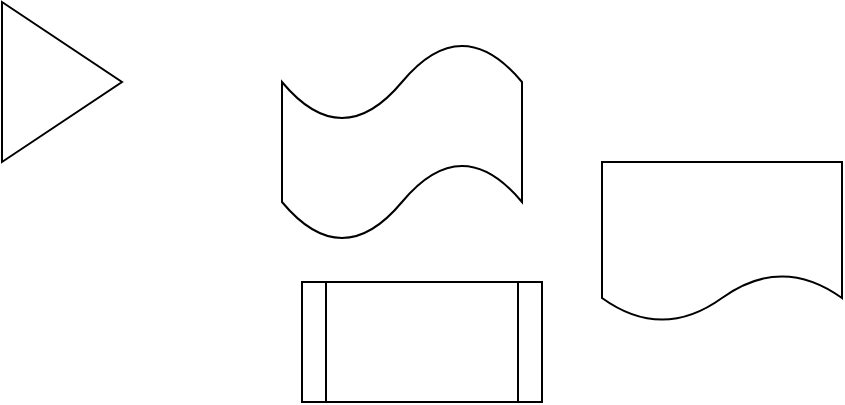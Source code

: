 <mxfile version="14.4.8" type="github">
  <diagram id="nPnAP1fkkHPk8OfVXLps" name="Page-1">
    <mxGraphModel dx="569" dy="363" grid="1" gridSize="10" guides="1" tooltips="1" connect="1" arrows="1" fold="1" page="1" pageScale="1" pageWidth="827" pageHeight="1169" math="0" shadow="0">
      <root>
        <mxCell id="0" />
        <mxCell id="1" parent="0" />
        <mxCell id="ZXxEakSBJClBVlqTqIt6-1" value="" style="rounded=1;whiteSpace=wrap;html=1;" vertex="1" parent="1">
          <mxGeometry x="230" y="160" width="120" height="60" as="geometry" />
        </mxCell>
        <mxCell id="ZXxEakSBJClBVlqTqIt6-2" value="" style="shape=process;whiteSpace=wrap;html=1;backgroundOutline=1;" vertex="1" parent="1">
          <mxGeometry x="230" y="160" width="120" height="60" as="geometry" />
        </mxCell>
        <mxCell id="ZXxEakSBJClBVlqTqIt6-3" value="" style="triangle;whiteSpace=wrap;html=1;" vertex="1" parent="1">
          <mxGeometry x="80" y="20" width="60" height="80" as="geometry" />
        </mxCell>
        <mxCell id="ZXxEakSBJClBVlqTqIt6-4" value="" style="shape=tape;whiteSpace=wrap;html=1;" vertex="1" parent="1">
          <mxGeometry x="220" y="40" width="120" height="100" as="geometry" />
        </mxCell>
        <mxCell id="ZXxEakSBJClBVlqTqIt6-5" value="" style="shape=document;whiteSpace=wrap;html=1;boundedLbl=1;" vertex="1" parent="1">
          <mxGeometry x="380" y="100" width="120" height="80" as="geometry" />
        </mxCell>
      </root>
    </mxGraphModel>
  </diagram>
</mxfile>
